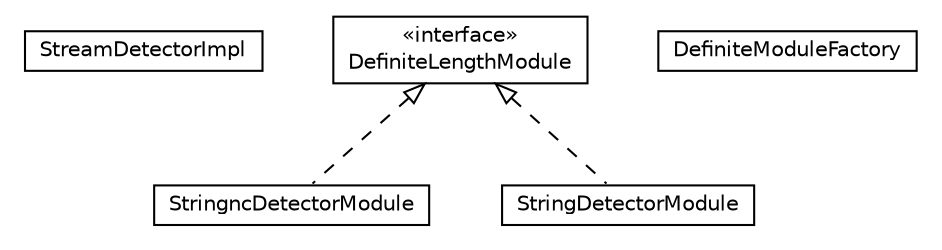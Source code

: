 #!/usr/local/bin/dot
#
# Class diagram 
# Generated by UMLGraph version 5.1 (http://www.umlgraph.org/)
#

digraph G {
	edge [fontname="Helvetica",fontsize=10,labelfontname="Helvetica",labelfontsize=10];
	node [fontname="Helvetica",fontsize=10,shape=plaintext];
	nodesep=0.25;
	ranksep=0.5;
	// com.gc.iotools.fmt.detect.wzf.StreamDetectorImpl
	c47 [label=<<table title="com.gc.iotools.fmt.detect.wzf.StreamDetectorImpl" border="0" cellborder="1" cellspacing="0" cellpadding="2" port="p" href="./StreamDetectorImpl.html">
		<tr><td><table border="0" cellspacing="0" cellpadding="1">
<tr><td align="center" balign="center"> StreamDetectorImpl </td></tr>
		</table></td></tr>
		</table>>, fontname="Helvetica", fontcolor="black", fontsize=10.0];
	// com.gc.iotools.fmt.detect.wzf.StringncDetectorModule
	c48 [label=<<table title="com.gc.iotools.fmt.detect.wzf.StringncDetectorModule" border="0" cellborder="1" cellspacing="0" cellpadding="2" port="p" href="./StringncDetectorModule.html">
		<tr><td><table border="0" cellspacing="0" cellpadding="1">
<tr><td align="center" balign="center"> StringncDetectorModule </td></tr>
		</table></td></tr>
		</table>>, fontname="Helvetica", fontcolor="black", fontsize=10.0];
	// com.gc.iotools.fmt.detect.wzf.DefiniteLengthModule
	c49 [label=<<table title="com.gc.iotools.fmt.detect.wzf.DefiniteLengthModule" border="0" cellborder="1" cellspacing="0" cellpadding="2" port="p" href="./DefiniteLengthModule.html">
		<tr><td><table border="0" cellspacing="0" cellpadding="1">
<tr><td align="center" balign="center"> &#171;interface&#187; </td></tr>
<tr><td align="center" balign="center"> DefiniteLengthModule </td></tr>
		</table></td></tr>
		</table>>, fontname="Helvetica", fontcolor="black", fontsize=10.0];
	// com.gc.iotools.fmt.detect.wzf.DefiniteModuleFactory
	c50 [label=<<table title="com.gc.iotools.fmt.detect.wzf.DefiniteModuleFactory" border="0" cellborder="1" cellspacing="0" cellpadding="2" port="p" href="./DefiniteModuleFactory.html">
		<tr><td><table border="0" cellspacing="0" cellpadding="1">
<tr><td align="center" balign="center"> DefiniteModuleFactory </td></tr>
		</table></td></tr>
		</table>>, fontname="Helvetica", fontcolor="black", fontsize=10.0];
	// com.gc.iotools.fmt.detect.wzf.StringDetectorModule
	c51 [label=<<table title="com.gc.iotools.fmt.detect.wzf.StringDetectorModule" border="0" cellborder="1" cellspacing="0" cellpadding="2" port="p" href="./StringDetectorModule.html">
		<tr><td><table border="0" cellspacing="0" cellpadding="1">
<tr><td align="center" balign="center"> StringDetectorModule </td></tr>
		</table></td></tr>
		</table>>, fontname="Helvetica", fontcolor="black", fontsize=10.0];
	//com.gc.iotools.fmt.detect.wzf.StringncDetectorModule implements com.gc.iotools.fmt.detect.wzf.DefiniteLengthModule
	c49:p -> c48:p [dir=back,arrowtail=empty,style=dashed];
	//com.gc.iotools.fmt.detect.wzf.StringDetectorModule implements com.gc.iotools.fmt.detect.wzf.DefiniteLengthModule
	c49:p -> c51:p [dir=back,arrowtail=empty,style=dashed];
}

